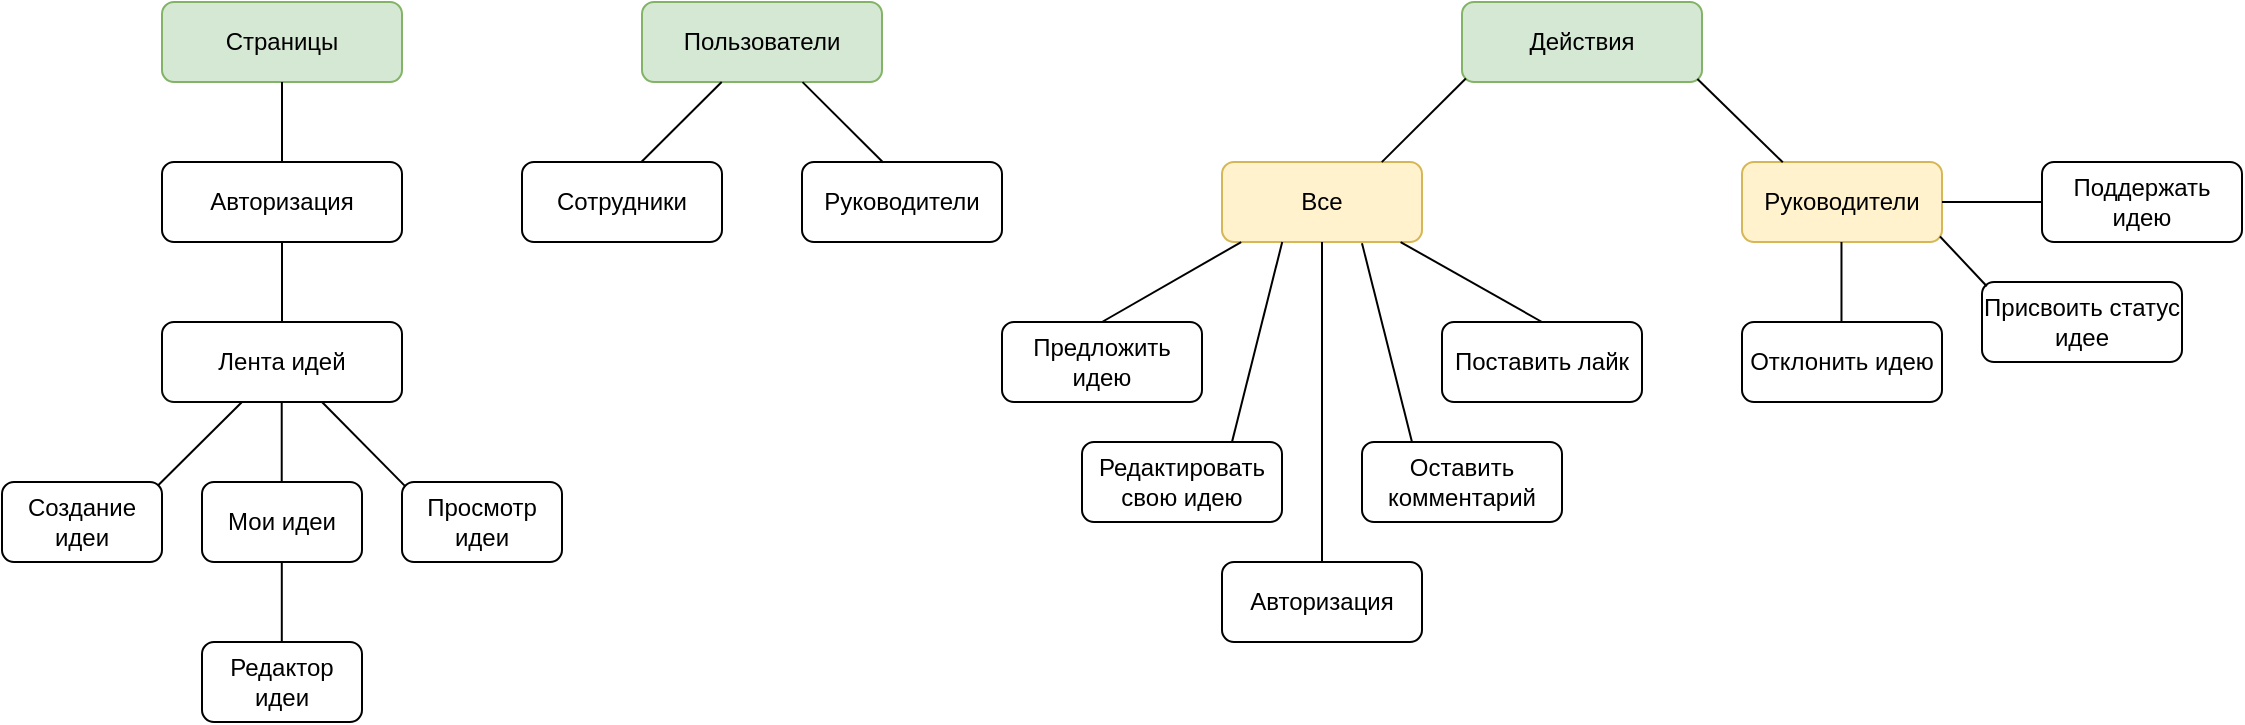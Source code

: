 <mxfile version="20.1.1" type="github">
  <diagram id="xV47j8g8GYqFTZKEBHm5" name="Page-1">
    <mxGraphModel dx="1586" dy="933" grid="1" gridSize="10" guides="1" tooltips="1" connect="1" arrows="1" fold="1" page="1" pageScale="1" pageWidth="1200" pageHeight="600" math="0" shadow="0">
      <root>
        <mxCell id="0" />
        <mxCell id="1" parent="0" />
        <mxCell id="obsWY3uiOEglLsuBD1IC-1" value="Страницы" style="rounded=1;whiteSpace=wrap;html=1;fillColor=#d5e8d4;strokeColor=#82b366;" parent="1" vertex="1">
          <mxGeometry x="120" y="120" width="120" height="40" as="geometry" />
        </mxCell>
        <mxCell id="obsWY3uiOEglLsuBD1IC-2" value="" style="endArrow=none;html=1;rounded=0;entryX=0.5;entryY=1;entryDx=0;entryDy=0;" parent="1" target="obsWY3uiOEglLsuBD1IC-1" edge="1">
          <mxGeometry width="50" height="50" relative="1" as="geometry">
            <mxPoint x="180" y="200" as="sourcePoint" />
            <mxPoint x="260" y="230" as="targetPoint" />
          </mxGeometry>
        </mxCell>
        <mxCell id="obsWY3uiOEglLsuBD1IC-3" value="Авторизация" style="rounded=1;whiteSpace=wrap;html=1;" parent="1" vertex="1">
          <mxGeometry x="120" y="200" width="120" height="40" as="geometry" />
        </mxCell>
        <mxCell id="obsWY3uiOEglLsuBD1IC-4" value="" style="endArrow=none;html=1;rounded=0;entryX=0.5;entryY=1;entryDx=0;entryDy=0;" parent="1" edge="1">
          <mxGeometry width="50" height="50" relative="1" as="geometry">
            <mxPoint x="180" y="280" as="sourcePoint" />
            <mxPoint x="180" y="240" as="targetPoint" />
          </mxGeometry>
        </mxCell>
        <mxCell id="obsWY3uiOEglLsuBD1IC-5" value="Лента идей" style="rounded=1;whiteSpace=wrap;html=1;" parent="1" vertex="1">
          <mxGeometry x="120" y="280" width="120" height="40" as="geometry" />
        </mxCell>
        <mxCell id="obsWY3uiOEglLsuBD1IC-8" value="" style="endArrow=none;html=1;rounded=0;entryX=0.5;entryY=1;entryDx=0;entryDy=0;exitX=0.97;exitY=0.054;exitDx=0;exitDy=0;exitPerimeter=0;" parent="1" source="obsWY3uiOEglLsuBD1IC-13" edge="1">
          <mxGeometry width="50" height="50" relative="1" as="geometry">
            <mxPoint x="120" y="360" as="sourcePoint" />
            <mxPoint x="160" y="320" as="targetPoint" />
          </mxGeometry>
        </mxCell>
        <mxCell id="obsWY3uiOEglLsuBD1IC-12" value="" style="endArrow=none;html=1;rounded=0;exitX=0.024;exitY=0.061;exitDx=0;exitDy=0;exitPerimeter=0;" parent="1" source="obsWY3uiOEglLsuBD1IC-14" edge="1">
          <mxGeometry width="50" height="50" relative="1" as="geometry">
            <mxPoint x="240" y="360" as="sourcePoint" />
            <mxPoint x="200" y="320" as="targetPoint" />
          </mxGeometry>
        </mxCell>
        <mxCell id="obsWY3uiOEglLsuBD1IC-13" value="Создание идеи" style="rounded=1;whiteSpace=wrap;html=1;" parent="1" vertex="1">
          <mxGeometry x="40" y="360" width="80" height="40" as="geometry" />
        </mxCell>
        <mxCell id="obsWY3uiOEglLsuBD1IC-14" value="Просмотр идеи" style="rounded=1;whiteSpace=wrap;html=1;" parent="1" vertex="1">
          <mxGeometry x="240" y="360" width="80" height="40" as="geometry" />
        </mxCell>
        <mxCell id="obsWY3uiOEglLsuBD1IC-21" value="" style="endArrow=none;html=1;rounded=0;entryX=0.5;entryY=1;entryDx=0;entryDy=0;" parent="1" edge="1">
          <mxGeometry width="50" height="50" relative="1" as="geometry">
            <mxPoint x="179.86" y="360" as="sourcePoint" />
            <mxPoint x="179.86" y="320" as="targetPoint" />
          </mxGeometry>
        </mxCell>
        <mxCell id="obsWY3uiOEglLsuBD1IC-23" value="Мои идеи" style="rounded=1;whiteSpace=wrap;html=1;" parent="1" vertex="1">
          <mxGeometry x="140" y="360" width="80" height="40" as="geometry" />
        </mxCell>
        <mxCell id="K5tYvKwMO90GEfp7VFm9-2" value="" style="endArrow=none;html=1;rounded=0;entryX=0.5;entryY=1;entryDx=0;entryDy=0;" edge="1" parent="1">
          <mxGeometry width="50" height="50" relative="1" as="geometry">
            <mxPoint x="179.9" y="440" as="sourcePoint" />
            <mxPoint x="179.9" y="400" as="targetPoint" />
          </mxGeometry>
        </mxCell>
        <mxCell id="K5tYvKwMO90GEfp7VFm9-3" value="Редактор идеи" style="rounded=1;whiteSpace=wrap;html=1;" vertex="1" parent="1">
          <mxGeometry x="140" y="440" width="80" height="40" as="geometry" />
        </mxCell>
        <mxCell id="K5tYvKwMO90GEfp7VFm9-4" value="Пользователи" style="rounded=1;whiteSpace=wrap;html=1;fillColor=#d5e8d4;strokeColor=#82b366;" vertex="1" parent="1">
          <mxGeometry x="360" y="120" width="120" height="40" as="geometry" />
        </mxCell>
        <mxCell id="K5tYvKwMO90GEfp7VFm9-5" value="Сотрудники" style="rounded=1;whiteSpace=wrap;html=1;" vertex="1" parent="1">
          <mxGeometry x="300" y="200" width="100" height="40" as="geometry" />
        </mxCell>
        <mxCell id="K5tYvKwMO90GEfp7VFm9-6" value="Руководители" style="rounded=1;whiteSpace=wrap;html=1;" vertex="1" parent="1">
          <mxGeometry x="440" y="200" width="100" height="40" as="geometry" />
        </mxCell>
        <mxCell id="K5tYvKwMO90GEfp7VFm9-7" value="" style="endArrow=none;html=1;rounded=0;exitX=0.598;exitY=-0.004;exitDx=0;exitDy=0;exitPerimeter=0;entryX=0.332;entryY=1;entryDx=0;entryDy=0;entryPerimeter=0;" edge="1" parent="1" source="K5tYvKwMO90GEfp7VFm9-5" target="K5tYvKwMO90GEfp7VFm9-4">
          <mxGeometry width="50" height="50" relative="1" as="geometry">
            <mxPoint x="350" y="210" as="sourcePoint" />
            <mxPoint x="400" y="170" as="targetPoint" />
          </mxGeometry>
        </mxCell>
        <mxCell id="K5tYvKwMO90GEfp7VFm9-8" value="" style="endArrow=none;html=1;rounded=0;entryX=0.669;entryY=1.002;entryDx=0;entryDy=0;entryPerimeter=0;exitX=0.406;exitY=0.007;exitDx=0;exitDy=0;exitPerimeter=0;" edge="1" parent="1" source="K5tYvKwMO90GEfp7VFm9-6" target="K5tYvKwMO90GEfp7VFm9-4">
          <mxGeometry width="50" height="50" relative="1" as="geometry">
            <mxPoint x="410" y="220" as="sourcePoint" />
            <mxPoint x="460" y="170" as="targetPoint" />
          </mxGeometry>
        </mxCell>
        <mxCell id="K5tYvKwMO90GEfp7VFm9-19" value="Действия" style="rounded=1;whiteSpace=wrap;html=1;fillColor=#d5e8d4;strokeColor=#82b366;" vertex="1" parent="1">
          <mxGeometry x="770" y="120" width="120" height="40" as="geometry" />
        </mxCell>
        <mxCell id="K5tYvKwMO90GEfp7VFm9-20" value="Все" style="rounded=1;whiteSpace=wrap;html=1;fillColor=#fff2cc;strokeColor=#d6b656;" vertex="1" parent="1">
          <mxGeometry x="650" y="200" width="100" height="40" as="geometry" />
        </mxCell>
        <mxCell id="K5tYvKwMO90GEfp7VFm9-21" value="Руководители" style="rounded=1;whiteSpace=wrap;html=1;fillColor=#fff2cc;strokeColor=#d6b656;" vertex="1" parent="1">
          <mxGeometry x="910" y="200" width="100" height="40" as="geometry" />
        </mxCell>
        <mxCell id="K5tYvKwMO90GEfp7VFm9-22" value="" style="endArrow=none;html=1;rounded=0;exitX=0.799;exitY=0.002;exitDx=0;exitDy=0;exitPerimeter=0;entryX=0.016;entryY=0.956;entryDx=0;entryDy=0;entryPerimeter=0;" edge="1" parent="1" source="K5tYvKwMO90GEfp7VFm9-20" target="K5tYvKwMO90GEfp7VFm9-19">
          <mxGeometry width="50" height="50" relative="1" as="geometry">
            <mxPoint x="720" y="210" as="sourcePoint" />
            <mxPoint x="770" y="170" as="targetPoint" />
          </mxGeometry>
        </mxCell>
        <mxCell id="K5tYvKwMO90GEfp7VFm9-23" value="" style="endArrow=none;html=1;rounded=0;entryX=0.981;entryY=0.962;entryDx=0;entryDy=0;entryPerimeter=0;exitX=0.204;exitY=0.004;exitDx=0;exitDy=0;exitPerimeter=0;" edge="1" parent="1" source="K5tYvKwMO90GEfp7VFm9-21" target="K5tYvKwMO90GEfp7VFm9-19">
          <mxGeometry width="50" height="50" relative="1" as="geometry">
            <mxPoint x="780" y="220" as="sourcePoint" />
            <mxPoint x="830" y="170" as="targetPoint" />
          </mxGeometry>
        </mxCell>
        <mxCell id="K5tYvKwMO90GEfp7VFm9-27" value="Предложить идею" style="rounded=1;whiteSpace=wrap;html=1;" vertex="1" parent="1">
          <mxGeometry x="540" y="280" width="100" height="40" as="geometry" />
        </mxCell>
        <mxCell id="K5tYvKwMO90GEfp7VFm9-31" value="Оставить комментарий" style="rounded=1;whiteSpace=wrap;html=1;" vertex="1" parent="1">
          <mxGeometry x="720" y="340" width="100" height="40" as="geometry" />
        </mxCell>
        <mxCell id="K5tYvKwMO90GEfp7VFm9-32" value="Поставить лайк" style="rounded=1;whiteSpace=wrap;html=1;" vertex="1" parent="1">
          <mxGeometry x="760" y="280" width="100" height="40" as="geometry" />
        </mxCell>
        <mxCell id="K5tYvKwMO90GEfp7VFm9-33" value="Авторизация" style="rounded=1;whiteSpace=wrap;html=1;" vertex="1" parent="1">
          <mxGeometry x="650" y="400" width="100" height="40" as="geometry" />
        </mxCell>
        <mxCell id="K5tYvKwMO90GEfp7VFm9-34" value="Редактировать свою идею" style="rounded=1;whiteSpace=wrap;html=1;" vertex="1" parent="1">
          <mxGeometry x="580" y="340" width="100" height="40" as="geometry" />
        </mxCell>
        <mxCell id="K5tYvKwMO90GEfp7VFm9-35" value="" style="endArrow=none;html=1;rounded=0;strokeColor=#000000;entryX=0.096;entryY=1.001;entryDx=0;entryDy=0;entryPerimeter=0;exitX=0.5;exitY=0;exitDx=0;exitDy=0;" edge="1" parent="1" source="K5tYvKwMO90GEfp7VFm9-27" target="K5tYvKwMO90GEfp7VFm9-20">
          <mxGeometry width="50" height="50" relative="1" as="geometry">
            <mxPoint x="690" y="300" as="sourcePoint" />
            <mxPoint x="730" y="260" as="targetPoint" />
          </mxGeometry>
        </mxCell>
        <mxCell id="K5tYvKwMO90GEfp7VFm9-37" value="" style="endArrow=none;html=1;rounded=0;strokeColor=#000000;entryX=0.893;entryY=1.001;entryDx=0;entryDy=0;entryPerimeter=0;exitX=0.5;exitY=0;exitDx=0;exitDy=0;" edge="1" parent="1" source="K5tYvKwMO90GEfp7VFm9-32" target="K5tYvKwMO90GEfp7VFm9-20">
          <mxGeometry width="50" height="50" relative="1" as="geometry">
            <mxPoint x="640.0" y="290" as="sourcePoint" />
            <mxPoint x="680.0" y="250" as="targetPoint" />
          </mxGeometry>
        </mxCell>
        <mxCell id="K5tYvKwMO90GEfp7VFm9-38" value="" style="endArrow=none;html=1;rounded=0;strokeColor=#000000;entryX=0.5;entryY=1;entryDx=0;entryDy=0;exitX=0.5;exitY=0;exitDx=0;exitDy=0;" edge="1" parent="1" source="K5tYvKwMO90GEfp7VFm9-33" target="K5tYvKwMO90GEfp7VFm9-20">
          <mxGeometry width="50" height="50" relative="1" as="geometry">
            <mxPoint x="670" y="325" as="sourcePoint" />
            <mxPoint x="720" y="275" as="targetPoint" />
          </mxGeometry>
        </mxCell>
        <mxCell id="K5tYvKwMO90GEfp7VFm9-39" value="" style="endArrow=none;html=1;rounded=0;strokeColor=#000000;entryX=0.301;entryY=1.001;entryDx=0;entryDy=0;entryPerimeter=0;exitX=0.75;exitY=0;exitDx=0;exitDy=0;" edge="1" parent="1" source="K5tYvKwMO90GEfp7VFm9-34" target="K5tYvKwMO90GEfp7VFm9-20">
          <mxGeometry width="50" height="50" relative="1" as="geometry">
            <mxPoint x="640" y="310" as="sourcePoint" />
            <mxPoint x="690" y="260" as="targetPoint" />
          </mxGeometry>
        </mxCell>
        <mxCell id="K5tYvKwMO90GEfp7VFm9-40" value="" style="endArrow=none;html=1;rounded=0;strokeColor=#000000;entryX=0.7;entryY=1.016;entryDx=0;entryDy=0;entryPerimeter=0;exitX=0.25;exitY=0;exitDx=0;exitDy=0;" edge="1" parent="1" source="K5tYvKwMO90GEfp7VFm9-31" target="K5tYvKwMO90GEfp7VFm9-20">
          <mxGeometry width="50" height="50" relative="1" as="geometry">
            <mxPoint x="720" y="320" as="sourcePoint" />
            <mxPoint x="770" y="270" as="targetPoint" />
          </mxGeometry>
        </mxCell>
        <mxCell id="K5tYvKwMO90GEfp7VFm9-41" value="" style="endArrow=none;html=1;rounded=0;strokeColor=#000000;" edge="1" parent="1">
          <mxGeometry width="50" height="50" relative="1" as="geometry">
            <mxPoint x="959.74" y="280" as="sourcePoint" />
            <mxPoint x="959.74" y="240" as="targetPoint" />
          </mxGeometry>
        </mxCell>
        <mxCell id="K5tYvKwMO90GEfp7VFm9-42" value="Отклонить идею" style="rounded=1;whiteSpace=wrap;html=1;" vertex="1" parent="1">
          <mxGeometry x="910" y="280" width="100" height="40" as="geometry" />
        </mxCell>
        <mxCell id="K5tYvKwMO90GEfp7VFm9-43" value="Поддержать идею" style="rounded=1;whiteSpace=wrap;html=1;" vertex="1" parent="1">
          <mxGeometry x="1060" y="200" width="100" height="40" as="geometry" />
        </mxCell>
        <mxCell id="K5tYvKwMO90GEfp7VFm9-44" value="" style="endArrow=none;html=1;rounded=0;strokeColor=#000000;exitX=0;exitY=0.5;exitDx=0;exitDy=0;entryX=1;entryY=0.5;entryDx=0;entryDy=0;" edge="1" parent="1" source="K5tYvKwMO90GEfp7VFm9-43" target="K5tYvKwMO90GEfp7VFm9-21">
          <mxGeometry width="50" height="50" relative="1" as="geometry">
            <mxPoint x="1010" y="280" as="sourcePoint" />
            <mxPoint x="1010" y="240" as="targetPoint" />
          </mxGeometry>
        </mxCell>
        <mxCell id="K5tYvKwMO90GEfp7VFm9-45" value="Присвоить статус идее" style="rounded=1;whiteSpace=wrap;html=1;" vertex="1" parent="1">
          <mxGeometry x="1030" y="260" width="100" height="40" as="geometry" />
        </mxCell>
        <mxCell id="K5tYvKwMO90GEfp7VFm9-46" value="" style="endArrow=none;html=1;rounded=0;strokeColor=#000000;exitX=0.99;exitY=0.931;exitDx=0;exitDy=0;exitPerimeter=0;entryX=0.024;entryY=0.053;entryDx=0;entryDy=0;entryPerimeter=0;" edge="1" parent="1" source="K5tYvKwMO90GEfp7VFm9-21" target="K5tYvKwMO90GEfp7VFm9-45">
          <mxGeometry width="50" height="50" relative="1" as="geometry">
            <mxPoint x="880" y="190" as="sourcePoint" />
            <mxPoint x="930" y="140" as="targetPoint" />
          </mxGeometry>
        </mxCell>
      </root>
    </mxGraphModel>
  </diagram>
</mxfile>
